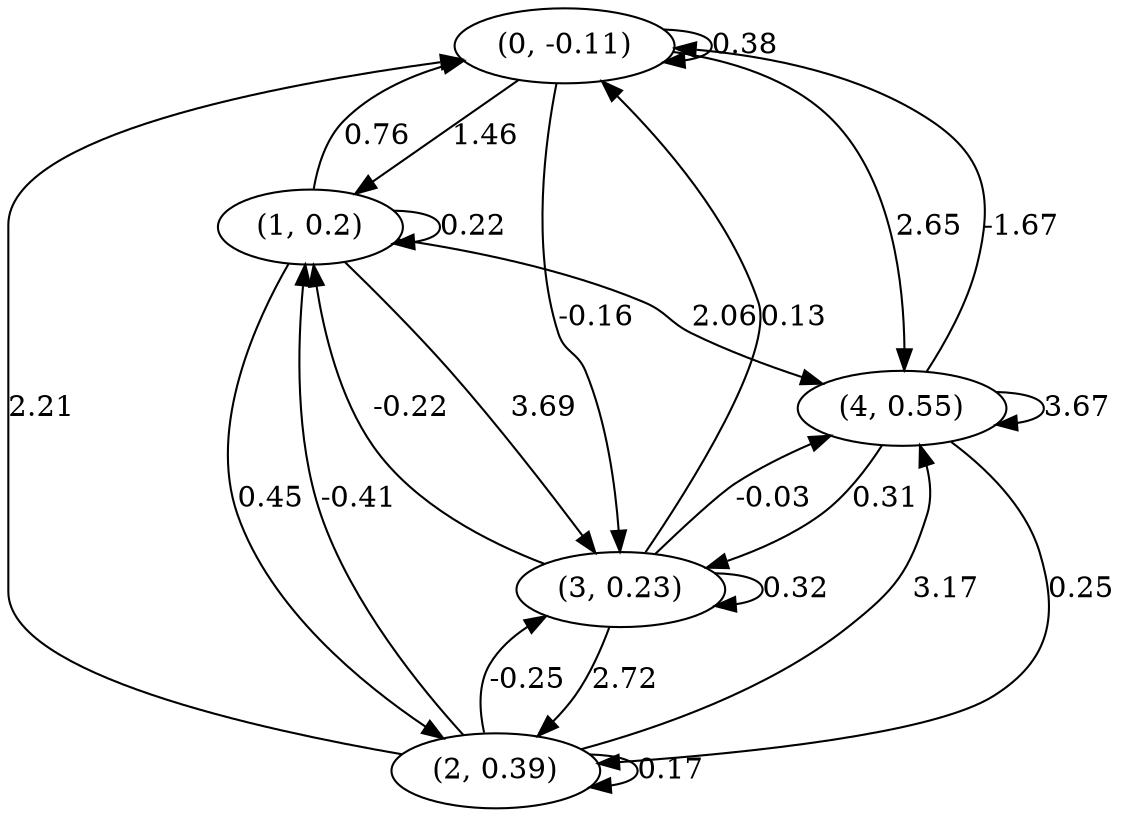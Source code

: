 digraph {
    0 [ label = "(0, -0.11)" ]
    1 [ label = "(1, 0.2)" ]
    2 [ label = "(2, 0.39)" ]
    3 [ label = "(3, 0.23)" ]
    4 [ label = "(4, 0.55)" ]
    0 -> 0 [ label = "0.38" ]
    1 -> 1 [ label = "0.22" ]
    2 -> 2 [ label = "0.17" ]
    3 -> 3 [ label = "0.32" ]
    4 -> 4 [ label = "3.67" ]
    1 -> 0 [ label = "0.76" ]
    2 -> 0 [ label = "2.21" ]
    3 -> 0 [ label = "0.13" ]
    4 -> 0 [ label = "-1.67" ]
    0 -> 1 [ label = "1.46" ]
    2 -> 1 [ label = "-0.41" ]
    3 -> 1 [ label = "-0.22" ]
    1 -> 2 [ label = "0.45" ]
    3 -> 2 [ label = "2.72" ]
    4 -> 2 [ label = "0.25" ]
    0 -> 3 [ label = "-0.16" ]
    1 -> 3 [ label = "3.69" ]
    2 -> 3 [ label = "-0.25" ]
    4 -> 3 [ label = "0.31" ]
    0 -> 4 [ label = "2.65" ]
    1 -> 4 [ label = "2.06" ]
    2 -> 4 [ label = "3.17" ]
    3 -> 4 [ label = "-0.03" ]
}

